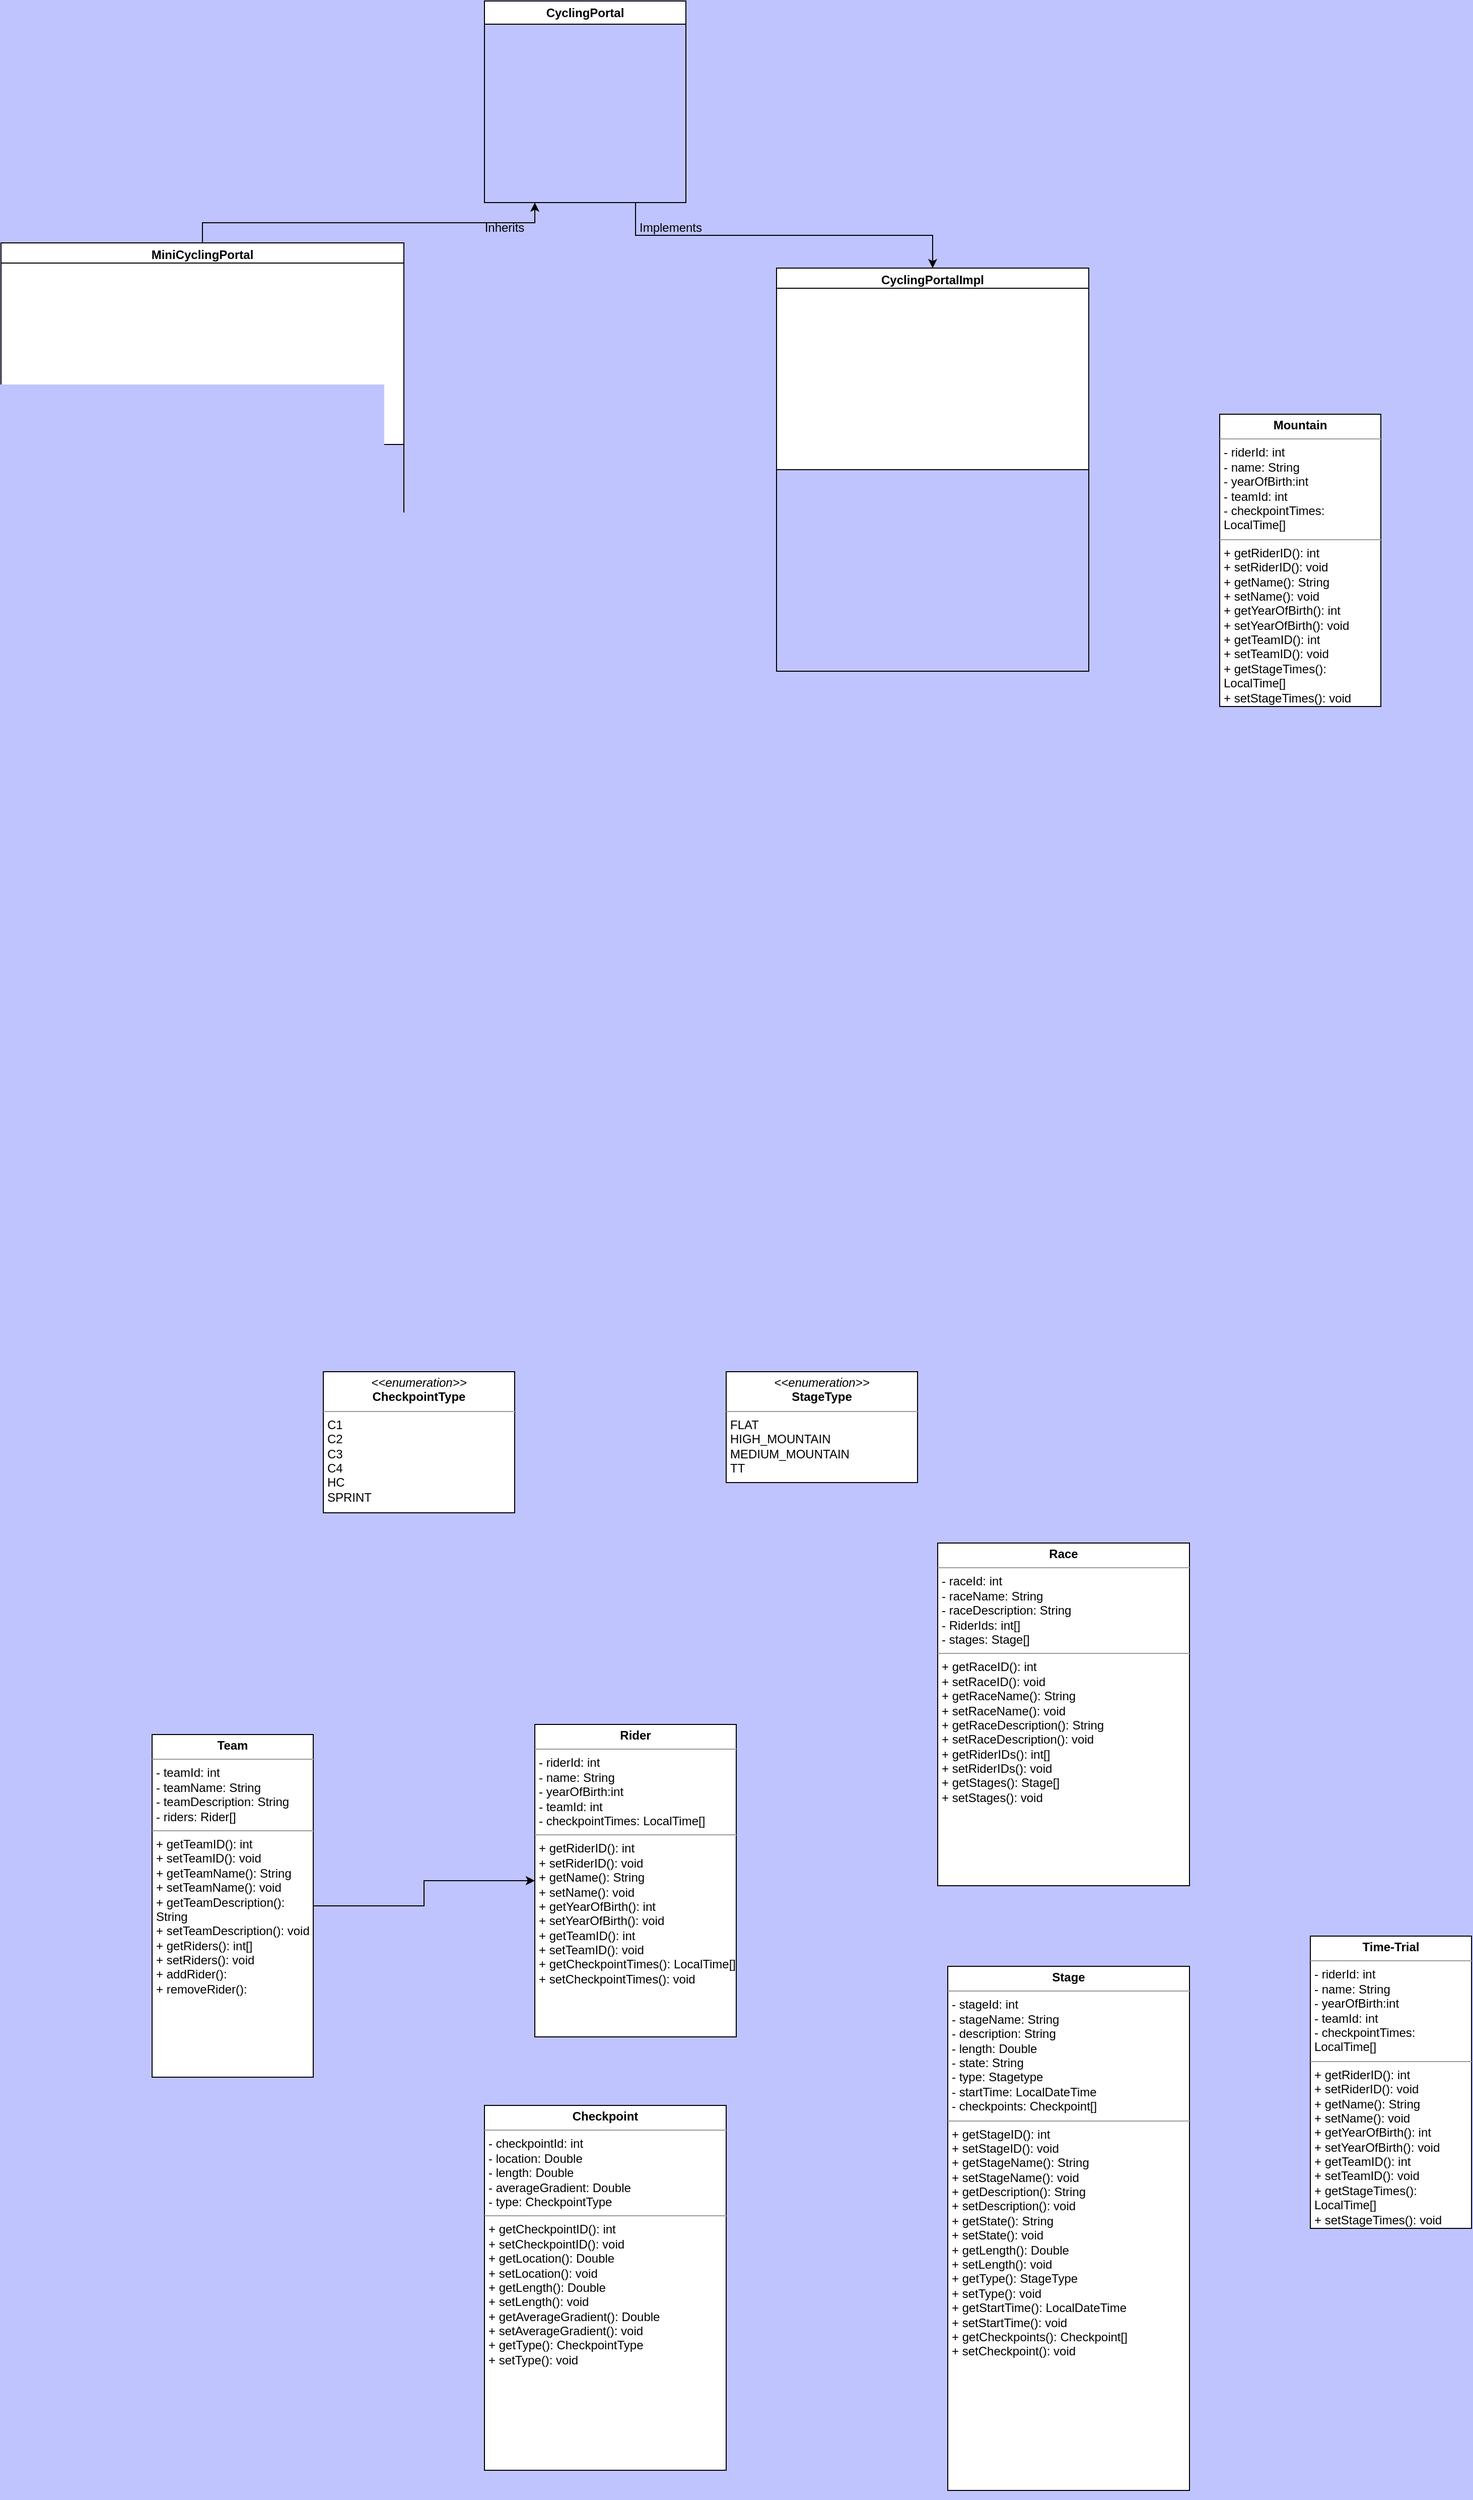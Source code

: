 <mxfile version="24.0.1" type="device">
  <diagram name="Page-1" id="qW3gu_u78FoEHon1BRmZ">
    <mxGraphModel dx="1108" dy="1690" grid="1" gridSize="10" guides="1" tooltips="1" connect="1" arrows="1" fold="1" page="1" pageScale="1" pageWidth="827" pageHeight="1169" background="#BFC4FF" math="0" shadow="0">
      <root>
        <mxCell id="0" />
        <mxCell id="1" parent="0" />
        <mxCell id="mMKLEF7cUdYRLSoNr7w7-7" style="edgeStyle=orthogonalEdgeStyle;rounded=0;orthogonalLoop=1;jettySize=auto;html=1;exitX=0.5;exitY=0;exitDx=0;exitDy=0;entryX=0.25;entryY=1;entryDx=0;entryDy=0;" parent="1" source="mMKLEF7cUdYRLSoNr7w7-3" target="mMKLEF7cUdYRLSoNr7w7-2" edge="1">
          <mxGeometry relative="1" as="geometry" />
        </mxCell>
        <mxCell id="mMKLEF7cUdYRLSoNr7w7-3" value="MiniCyclingPortal" style="swimlane;whiteSpace=wrap;html=1;" parent="1" vertex="1">
          <mxGeometry x="-230" y="-130" width="400" height="450" as="geometry" />
        </mxCell>
        <mxCell id="mMKLEF7cUdYRLSoNr7w7-15" value="" style="rounded=0;whiteSpace=wrap;html=1;" parent="mMKLEF7cUdYRLSoNr7w7-3" vertex="1">
          <mxGeometry y="20" width="400" height="180" as="geometry" />
        </mxCell>
        <mxCell id="mMKLEF7cUdYRLSoNr7w7-4" value="CyclingPortalImpl" style="swimlane;whiteSpace=wrap;html=1;" parent="1" vertex="1">
          <mxGeometry x="540" y="-105" width="310" height="400" as="geometry" />
        </mxCell>
        <mxCell id="mMKLEF7cUdYRLSoNr7w7-14" value="" style="whiteSpace=wrap;html=1;" parent="mMKLEF7cUdYRLSoNr7w7-4" vertex="1">
          <mxGeometry y="20" width="310" height="180" as="geometry" />
        </mxCell>
        <mxCell id="mMKLEF7cUdYRLSoNr7w7-13" style="edgeStyle=orthogonalEdgeStyle;rounded=0;orthogonalLoop=1;jettySize=auto;html=1;exitX=0.75;exitY=1;exitDx=0;exitDy=0;entryX=0.5;entryY=0;entryDx=0;entryDy=0;" parent="1" source="mMKLEF7cUdYRLSoNr7w7-2" target="mMKLEF7cUdYRLSoNr7w7-4" edge="1">
          <mxGeometry relative="1" as="geometry" />
        </mxCell>
        <mxCell id="mMKLEF7cUdYRLSoNr7w7-2" value="CyclingPortal" style="swimlane;whiteSpace=wrap;html=1;" parent="1" vertex="1">
          <mxGeometry x="250" y="-370" width="200" height="200" as="geometry" />
        </mxCell>
        <mxCell id="mMKLEF7cUdYRLSoNr7w7-11" value="Inherits" style="text;html=1;align=center;verticalAlign=middle;whiteSpace=wrap;rounded=0;" parent="1" vertex="1">
          <mxGeometry x="240" y="-160" width="60" height="30" as="geometry" />
        </mxCell>
        <mxCell id="mMKLEF7cUdYRLSoNr7w7-12" value="Implements" style="text;html=1;align=center;verticalAlign=middle;whiteSpace=wrap;rounded=0;" parent="1" vertex="1">
          <mxGeometry x="400" y="-160" width="70" height="30" as="geometry" />
        </mxCell>
        <mxCell id="pzXqo5UAh78ecRebyDBT-6" value="&lt;p style=&quot;margin:0px;margin-top:4px;text-align:center;&quot;&gt;&lt;i&gt;&amp;lt;&amp;lt;enumeration&amp;gt;&amp;gt;&lt;/i&gt;&lt;br&gt;&lt;b&gt;CheckpointType&lt;/b&gt;&lt;/p&gt;&lt;hr size=&quot;1&quot;&gt;&lt;p style=&quot;margin:0px;margin-left:4px;&quot;&gt;&lt;/p&gt;&lt;p style=&quot;margin:0px;margin-left:4px;&quot;&gt;C1&lt;/p&gt;&lt;p style=&quot;margin:0px;margin-left:4px;&quot;&gt;C2&lt;/p&gt;&lt;p style=&quot;margin:0px;margin-left:4px;&quot;&gt;C3&lt;/p&gt;&lt;p style=&quot;margin:0px;margin-left:4px;&quot;&gt;C4&lt;/p&gt;&lt;p style=&quot;margin:0px;margin-left:4px;&quot;&gt;HC&lt;/p&gt;&lt;p style=&quot;margin:0px;margin-left:4px;&quot;&gt;SPRINT&lt;/p&gt;" style="verticalAlign=top;align=left;overflow=fill;html=1;whiteSpace=wrap;" parent="1" vertex="1">
          <mxGeometry x="90" y="990" width="190" height="140" as="geometry" />
        </mxCell>
        <mxCell id="pzXqo5UAh78ecRebyDBT-7" value="&lt;p style=&quot;margin:0px;margin-top:4px;text-align:center;&quot;&gt;&lt;b&gt;Race&lt;/b&gt;&lt;/p&gt;&lt;hr size=&quot;1&quot;&gt;&lt;p style=&quot;margin:0px;margin-left:4px;&quot;&gt;&lt;span style=&quot;background-color: initial;&quot;&gt;- raceId: int&lt;/span&gt;&lt;br&gt;&lt;/p&gt;&lt;p style=&quot;margin:0px;margin-left:4px;&quot;&gt;&lt;span style=&quot;background-color: initial;&quot;&gt;- raceName: String&lt;/span&gt;&lt;/p&gt;&lt;p style=&quot;margin:0px;margin-left:4px;&quot;&gt;&lt;span style=&quot;background-color: initial;&quot;&gt;- raceDescription: String&lt;/span&gt;&lt;/p&gt;&lt;p style=&quot;margin:0px;margin-left:4px;&quot;&gt;&lt;span style=&quot;background-color: initial;&quot;&gt;- RiderIds: int[]&lt;/span&gt;&lt;/p&gt;&lt;p style=&quot;margin:0px;margin-left:4px;&quot;&gt;&lt;span style=&quot;background-color: initial;&quot;&gt;- stages: Stage[]&lt;/span&gt;&lt;/p&gt;&lt;hr size=&quot;1&quot;&gt;&lt;p style=&quot;margin:0px;margin-left:4px;&quot;&gt;+ getRaceID(): int&lt;/p&gt;&lt;p style=&quot;margin:0px;margin-left:4px;&quot;&gt;+ setRaceID(): void&lt;/p&gt;&lt;p style=&quot;margin:0px;margin-left:4px;&quot;&gt;+ getRaceName(): String&lt;/p&gt;&lt;p style=&quot;margin:0px;margin-left:4px;&quot;&gt;+ setRaceName(): void&lt;/p&gt;&lt;p style=&quot;margin:0px;margin-left:4px;&quot;&gt;+ getRaceDescription(): String&lt;/p&gt;&lt;p style=&quot;margin:0px;margin-left:4px;&quot;&gt;+ setRaceDescription(): void&lt;/p&gt;&lt;p style=&quot;margin:0px;margin-left:4px;&quot;&gt;+ getRiderIDs(): int[]&lt;/p&gt;&lt;p style=&quot;margin:0px;margin-left:4px;&quot;&gt;+ setRiderIDs(): void&lt;/p&gt;&lt;p style=&quot;margin:0px;margin-left:4px;&quot;&gt;+ getStages(): Stage[]&lt;/p&gt;&lt;p style=&quot;margin:0px;margin-left:4px;&quot;&gt;+ setStages(): void&lt;/p&gt;" style="verticalAlign=top;align=left;overflow=fill;html=1;whiteSpace=wrap;" parent="1" vertex="1">
          <mxGeometry x="700" y="1160" width="250" height="340" as="geometry" />
        </mxCell>
        <mxCell id="pzXqo5UAh78ecRebyDBT-8" value="&lt;p style=&quot;margin:0px;margin-top:4px;text-align:center;&quot;&gt;&lt;b&gt;Stage&lt;/b&gt;&lt;/p&gt;&lt;hr size=&quot;1&quot;&gt;&lt;p style=&quot;margin:0px;margin-left:4px;&quot;&gt;- stageId: int&lt;/p&gt;&lt;p style=&quot;margin:0px;margin-left:4px;&quot;&gt;- stageName: String&lt;/p&gt;&lt;p style=&quot;margin:0px;margin-left:4px;&quot;&gt;- description: String&lt;/p&gt;&lt;p style=&quot;margin:0px;margin-left:4px;&quot;&gt;- length: Double&lt;/p&gt;&lt;p style=&quot;margin:0px;margin-left:4px;&quot;&gt;- state: String&lt;/p&gt;&lt;p style=&quot;margin:0px;margin-left:4px;&quot;&gt;- type: Stagetype&lt;/p&gt;&lt;p style=&quot;margin:0px;margin-left:4px;&quot;&gt;- startTime: LocalDateTime&lt;/p&gt;&lt;p style=&quot;margin:0px;margin-left:4px;&quot;&gt;- checkpoints: Checkpoint[]&lt;/p&gt;&lt;hr size=&quot;1&quot;&gt;&lt;p style=&quot;margin:0px;margin-left:4px;&quot;&gt;+ getStageID(): int&lt;/p&gt;&lt;p style=&quot;margin:0px;margin-left:4px;&quot;&gt;+ setStageID(): void&lt;/p&gt;&lt;p style=&quot;margin:0px;margin-left:4px;&quot;&gt;+ getStageName(): String&lt;/p&gt;&lt;p style=&quot;margin:0px;margin-left:4px;&quot;&gt;+ setStageName(): void&lt;/p&gt;&lt;p style=&quot;margin:0px;margin-left:4px;&quot;&gt;+ getDescription(): String&lt;/p&gt;&lt;p style=&quot;margin:0px;margin-left:4px;&quot;&gt;+ setDescription(): void&lt;/p&gt;&lt;p style=&quot;margin:0px;margin-left:4px;&quot;&gt;+ getState(): String&lt;/p&gt;&lt;p style=&quot;margin:0px;margin-left:4px;&quot;&gt;+ setState(): void&lt;/p&gt;&lt;p style=&quot;margin:0px;margin-left:4px;&quot;&gt;+ getLength(): Double&lt;/p&gt;&lt;p style=&quot;margin:0px;margin-left:4px;&quot;&gt;+ setLength(): void&lt;/p&gt;&lt;p style=&quot;margin:0px;margin-left:4px;&quot;&gt;+ getType(): StageType&lt;/p&gt;&lt;p style=&quot;margin:0px;margin-left:4px;&quot;&gt;+ setType(): void&lt;/p&gt;&lt;p style=&quot;margin:0px;margin-left:4px;&quot;&gt;+ getStartTime(): LocalDateTime&lt;/p&gt;&lt;p style=&quot;margin:0px;margin-left:4px;&quot;&gt;+ setStartTime(): void&lt;/p&gt;&lt;p style=&quot;margin:0px;margin-left:4px;&quot;&gt;+ getCheckpoints(): Checkpoint[]&lt;/p&gt;&lt;p style=&quot;margin:0px;margin-left:4px;&quot;&gt;+ setCheckpoint(): void&lt;/p&gt;" style="verticalAlign=top;align=left;overflow=fill;html=1;whiteSpace=wrap;" parent="1" vertex="1">
          <mxGeometry x="710" y="1580" width="240" height="520" as="geometry" />
        </mxCell>
        <mxCell id="zV6PExoGuxLxbNoYJ5PU-13" style="edgeStyle=orthogonalEdgeStyle;rounded=0;orthogonalLoop=1;jettySize=auto;html=1;exitX=1;exitY=0.5;exitDx=0;exitDy=0;entryX=0;entryY=0.5;entryDx=0;entryDy=0;" edge="1" parent="1" source="pzXqo5UAh78ecRebyDBT-9" target="pzXqo5UAh78ecRebyDBT-10">
          <mxGeometry relative="1" as="geometry" />
        </mxCell>
        <mxCell id="pzXqo5UAh78ecRebyDBT-9" value="&lt;p style=&quot;margin:0px;margin-top:4px;text-align:center;&quot;&gt;&lt;b&gt;Team&lt;/b&gt;&lt;/p&gt;&lt;hr size=&quot;1&quot;&gt;&lt;p style=&quot;margin:0px;margin-left:4px;&quot;&gt;- teamId: int&lt;/p&gt;&lt;p style=&quot;margin:0px;margin-left:4px;&quot;&gt;- teamName: String&lt;/p&gt;&lt;p style=&quot;margin:0px;margin-left:4px;&quot;&gt;- teamDescription: String&lt;/p&gt;&lt;p style=&quot;margin:0px;margin-left:4px;&quot;&gt;- riders: Rider[]&lt;/p&gt;&lt;hr size=&quot;1&quot;&gt;&lt;p style=&quot;margin:0px;margin-left:4px;&quot;&gt;+ getTeamID(): int&lt;/p&gt;&lt;p style=&quot;margin:0px;margin-left:4px;&quot;&gt;+ setTeamID(): void&lt;/p&gt;&lt;p style=&quot;margin:0px;margin-left:4px;&quot;&gt;+ getTeamName(): String&lt;/p&gt;&lt;p style=&quot;margin:0px;margin-left:4px;&quot;&gt;+ setTeamName(): void&lt;/p&gt;&lt;p style=&quot;margin:0px;margin-left:4px;&quot;&gt;+ getTeamDescription(): String&lt;/p&gt;&lt;p style=&quot;margin:0px;margin-left:4px;&quot;&gt;+ setTeamDescription(): void&lt;/p&gt;&lt;p style=&quot;margin:0px;margin-left:4px;&quot;&gt;+ getRiders(): int[]&lt;/p&gt;&lt;p style=&quot;margin:0px;margin-left:4px;&quot;&gt;+ setRiders(): void&lt;/p&gt;&lt;p style=&quot;margin:0px;margin-left:4px;&quot;&gt;+ addRider():&amp;nbsp;&lt;/p&gt;&lt;p style=&quot;margin:0px;margin-left:4px;&quot;&gt;+ removeRider():&amp;nbsp;&lt;/p&gt;" style="verticalAlign=top;align=left;overflow=fill;html=1;whiteSpace=wrap;" parent="1" vertex="1">
          <mxGeometry x="-80" y="1350" width="160" height="340" as="geometry" />
        </mxCell>
        <mxCell id="pzXqo5UAh78ecRebyDBT-10" value="&lt;p style=&quot;margin:0px;margin-top:4px;text-align:center;&quot;&gt;&lt;b&gt;Rider&lt;/b&gt;&lt;/p&gt;&lt;hr size=&quot;1&quot;&gt;&lt;p style=&quot;margin:0px;margin-left:4px;&quot;&gt;- riderId: int&lt;/p&gt;&lt;p style=&quot;margin:0px;margin-left:4px;&quot;&gt;- name: String&lt;/p&gt;&lt;p style=&quot;margin:0px;margin-left:4px;&quot;&gt;- yearOfBirth:int&lt;/p&gt;&lt;p style=&quot;margin:0px;margin-left:4px;&quot;&gt;- teamId: int&lt;/p&gt;&lt;p style=&quot;margin:0px;margin-left:4px;&quot;&gt;- checkpointTimes: LocalTime[]&lt;/p&gt;&lt;hr size=&quot;1&quot;&gt;&lt;p style=&quot;margin:0px;margin-left:4px;&quot;&gt;+ getRiderID(): int&lt;/p&gt;&lt;p style=&quot;margin:0px;margin-left:4px;&quot;&gt;+ setRiderID(): void&lt;/p&gt;&lt;p style=&quot;margin:0px;margin-left:4px;&quot;&gt;+ getName(): String&lt;/p&gt;&lt;p style=&quot;margin:0px;margin-left:4px;&quot;&gt;+ setName(): void&lt;/p&gt;&lt;p style=&quot;margin:0px;margin-left:4px;&quot;&gt;+ getYearOfBirth(): int&lt;/p&gt;&lt;p style=&quot;margin:0px;margin-left:4px;&quot;&gt;+ setYearOfBirth(): void&lt;/p&gt;&lt;p style=&quot;margin:0px;margin-left:4px;&quot;&gt;+ getTeamID(): int&lt;/p&gt;&lt;p style=&quot;margin:0px;margin-left:4px;&quot;&gt;+ setTeamID(): void&lt;/p&gt;&lt;p style=&quot;margin:0px;margin-left:4px;&quot;&gt;+ getCheckpointTimes(): LocalTime[]&lt;/p&gt;&lt;p style=&quot;margin:0px;margin-left:4px;&quot;&gt;+ setCheckpointTimes(): void&lt;/p&gt;" style="verticalAlign=top;align=left;overflow=fill;html=1;whiteSpace=wrap;" parent="1" vertex="1">
          <mxGeometry x="300" y="1340" width="200" height="310" as="geometry" />
        </mxCell>
        <mxCell id="uUH20IIaVwUj8WlVbNTu-1" value="&lt;p style=&quot;margin:0px;margin-top:4px;text-align:center;&quot;&gt;&lt;i&gt;&amp;lt;&amp;lt;enumeration&amp;gt;&amp;gt;&lt;/i&gt;&lt;br&gt;&lt;b&gt;StageType&lt;/b&gt;&lt;/p&gt;&lt;hr size=&quot;1&quot;&gt;&lt;p style=&quot;margin:0px;margin-left:4px;&quot;&gt;&lt;/p&gt;&lt;p style=&quot;margin:0px;margin-left:4px;&quot;&gt;FLAT&lt;/p&gt;&lt;p style=&quot;margin:0px;margin-left:4px;&quot;&gt;HIGH_MOUNTAIN&lt;/p&gt;&lt;p style=&quot;margin:0px;margin-left:4px;&quot;&gt;MEDIUM_MOUNTAIN&lt;/p&gt;&lt;p style=&quot;margin:0px;margin-left:4px;&quot;&gt;TT&lt;/p&gt;" style="verticalAlign=top;align=left;overflow=fill;html=1;whiteSpace=wrap;" parent="1" vertex="1">
          <mxGeometry x="490" y="990" width="190" height="110" as="geometry" />
        </mxCell>
        <mxCell id="zV6PExoGuxLxbNoYJ5PU-6" value="&lt;p style=&quot;margin:0px;margin-top:4px;text-align:center;&quot;&gt;&lt;b&gt;Checkpoint&lt;/b&gt;&lt;/p&gt;&lt;hr size=&quot;1&quot;&gt;&lt;p style=&quot;margin:0px;margin-left:4px;&quot;&gt;- checkpointId: int&lt;/p&gt;&lt;p style=&quot;margin: 0px 0px 0px 4px;&quot;&gt;- location: Double&lt;/p&gt;&lt;p style=&quot;margin: 0px 0px 0px 4px;&quot;&gt;- length: Double&lt;/p&gt;&lt;p style=&quot;margin: 0px 0px 0px 4px;&quot;&gt;- averageGradient: Double&lt;/p&gt;&lt;p style=&quot;margin: 0px 0px 0px 4px;&quot;&gt;- type: CheckpointType&lt;/p&gt;&lt;hr size=&quot;1&quot;&gt;&lt;p style=&quot;margin:0px;margin-left:4px;&quot;&gt;+ getCheckpointID(): int&lt;/p&gt;&lt;p style=&quot;margin:0px;margin-left:4px;&quot;&gt;+ setCheckpointID(): void&lt;/p&gt;&lt;p style=&quot;margin:0px;margin-left:4px;&quot;&gt;+ getLocation(): Double&lt;/p&gt;&lt;p style=&quot;margin:0px;margin-left:4px;&quot;&gt;+ setLocation(): void&lt;/p&gt;&lt;p style=&quot;margin:0px;margin-left:4px;&quot;&gt;+ getLength(): Double&lt;/p&gt;&lt;p style=&quot;margin:0px;margin-left:4px;&quot;&gt;+ setLength(): void&lt;/p&gt;&lt;p style=&quot;margin:0px;margin-left:4px;&quot;&gt;+ getAverageGradient(): Double&lt;/p&gt;&lt;p style=&quot;margin:0px;margin-left:4px;&quot;&gt;+ setAverageGradient(): void&lt;/p&gt;&lt;p style=&quot;margin:0px;margin-left:4px;&quot;&gt;+ getType(): CheckpointType&lt;/p&gt;&lt;p style=&quot;margin:0px;margin-left:4px;&quot;&gt;+ setType(): void&lt;/p&gt;" style="verticalAlign=top;align=left;overflow=fill;html=1;whiteSpace=wrap;" vertex="1" parent="1">
          <mxGeometry x="250" y="1718" width="240" height="362" as="geometry" />
        </mxCell>
        <mxCell id="zV6PExoGuxLxbNoYJ5PU-7" value="&lt;p style=&quot;margin:0px;margin-top:4px;text-align:center;&quot;&gt;&lt;b&gt;Mountain&lt;/b&gt;&lt;/p&gt;&lt;hr size=&quot;1&quot;&gt;&lt;p style=&quot;margin:0px;margin-left:4px;&quot;&gt;- riderId: int&lt;/p&gt;&lt;p style=&quot;margin:0px;margin-left:4px;&quot;&gt;- name: String&lt;/p&gt;&lt;p style=&quot;margin:0px;margin-left:4px;&quot;&gt;- yearOfBirth:int&lt;/p&gt;&lt;p style=&quot;margin:0px;margin-left:4px;&quot;&gt;- teamId: int&lt;/p&gt;&lt;p style=&quot;margin:0px;margin-left:4px;&quot;&gt;- checkpointTimes: LocalTime[]&lt;/p&gt;&lt;hr size=&quot;1&quot;&gt;&lt;p style=&quot;margin:0px;margin-left:4px;&quot;&gt;+ getRiderID(): int&lt;/p&gt;&lt;p style=&quot;margin:0px;margin-left:4px;&quot;&gt;+ setRiderID(): void&lt;/p&gt;&lt;p style=&quot;margin:0px;margin-left:4px;&quot;&gt;+ getName(): String&lt;/p&gt;&lt;p style=&quot;margin:0px;margin-left:4px;&quot;&gt;+ setName(): void&lt;/p&gt;&lt;p style=&quot;margin:0px;margin-left:4px;&quot;&gt;+ getYearOfBirth(): int&lt;/p&gt;&lt;p style=&quot;margin:0px;margin-left:4px;&quot;&gt;+ setYearOfBirth(): void&lt;/p&gt;&lt;p style=&quot;margin:0px;margin-left:4px;&quot;&gt;+ getTeamID(): int&lt;/p&gt;&lt;p style=&quot;margin:0px;margin-left:4px;&quot;&gt;+ setTeamID(): void&lt;/p&gt;&lt;p style=&quot;margin:0px;margin-left:4px;&quot;&gt;+ getStageTimes(): LocalTime[]&lt;/p&gt;&lt;p style=&quot;margin:0px;margin-left:4px;&quot;&gt;+ setStageTimes(): void&lt;/p&gt;" style="verticalAlign=top;align=left;overflow=fill;html=1;whiteSpace=wrap;" vertex="1" parent="1">
          <mxGeometry x="980" y="40" width="160" height="290" as="geometry" />
        </mxCell>
        <mxCell id="zV6PExoGuxLxbNoYJ5PU-11" value="&lt;p style=&quot;margin:0px;margin-top:4px;text-align:center;&quot;&gt;&lt;b&gt;Time-Trial&lt;/b&gt;&lt;/p&gt;&lt;hr size=&quot;1&quot;&gt;&lt;p style=&quot;margin:0px;margin-left:4px;&quot;&gt;- riderId: int&lt;/p&gt;&lt;p style=&quot;margin:0px;margin-left:4px;&quot;&gt;- name: String&lt;/p&gt;&lt;p style=&quot;margin:0px;margin-left:4px;&quot;&gt;- yearOfBirth:int&lt;/p&gt;&lt;p style=&quot;margin:0px;margin-left:4px;&quot;&gt;- teamId: int&lt;/p&gt;&lt;p style=&quot;margin:0px;margin-left:4px;&quot;&gt;- checkpointTimes: LocalTime[]&lt;/p&gt;&lt;hr size=&quot;1&quot;&gt;&lt;p style=&quot;margin:0px;margin-left:4px;&quot;&gt;+ getRiderID(): int&lt;/p&gt;&lt;p style=&quot;margin:0px;margin-left:4px;&quot;&gt;+ setRiderID(): void&lt;/p&gt;&lt;p style=&quot;margin:0px;margin-left:4px;&quot;&gt;+ getName(): String&lt;/p&gt;&lt;p style=&quot;margin:0px;margin-left:4px;&quot;&gt;+ setName(): void&lt;/p&gt;&lt;p style=&quot;margin:0px;margin-left:4px;&quot;&gt;+ getYearOfBirth(): int&lt;/p&gt;&lt;p style=&quot;margin:0px;margin-left:4px;&quot;&gt;+ setYearOfBirth(): void&lt;/p&gt;&lt;p style=&quot;margin:0px;margin-left:4px;&quot;&gt;+ getTeamID(): int&lt;/p&gt;&lt;p style=&quot;margin:0px;margin-left:4px;&quot;&gt;+ setTeamID(): void&lt;/p&gt;&lt;p style=&quot;margin:0px;margin-left:4px;&quot;&gt;+ getStageTimes(): LocalTime[]&lt;/p&gt;&lt;p style=&quot;margin:0px;margin-left:4px;&quot;&gt;+ setStageTimes(): void&lt;/p&gt;" style="verticalAlign=top;align=left;overflow=fill;html=1;whiteSpace=wrap;" vertex="1" parent="1">
          <mxGeometry x="1070" y="1550" width="160" height="290" as="geometry" />
        </mxCell>
        <mxCell id="zV6PExoGuxLxbNoYJ5PU-15" style="edgeStyle=orthogonalEdgeStyle;rounded=0;orthogonalLoop=1;jettySize=auto;html=1;exitX=0.5;exitY=1;exitDx=0;exitDy=0;" edge="1" parent="1" source="pzXqo5UAh78ecRebyDBT-8" target="pzXqo5UAh78ecRebyDBT-8">
          <mxGeometry relative="1" as="geometry" />
        </mxCell>
        <mxCell id="zV6PExoGuxLxbNoYJ5PU-16" style="edgeStyle=orthogonalEdgeStyle;rounded=0;orthogonalLoop=1;jettySize=auto;html=1;exitX=0.5;exitY=1;exitDx=0;exitDy=0;" edge="1" parent="1" source="pzXqo5UAh78ecRebyDBT-8" target="pzXqo5UAh78ecRebyDBT-8">
          <mxGeometry relative="1" as="geometry" />
        </mxCell>
        <mxCell id="zV6PExoGuxLxbNoYJ5PU-17" style="edgeStyle=orthogonalEdgeStyle;rounded=0;orthogonalLoop=1;jettySize=auto;html=1;exitX=0.5;exitY=1;exitDx=0;exitDy=0;" edge="1" parent="1" source="pzXqo5UAh78ecRebyDBT-8" target="pzXqo5UAh78ecRebyDBT-8">
          <mxGeometry relative="1" as="geometry" />
        </mxCell>
      </root>
    </mxGraphModel>
  </diagram>
</mxfile>
